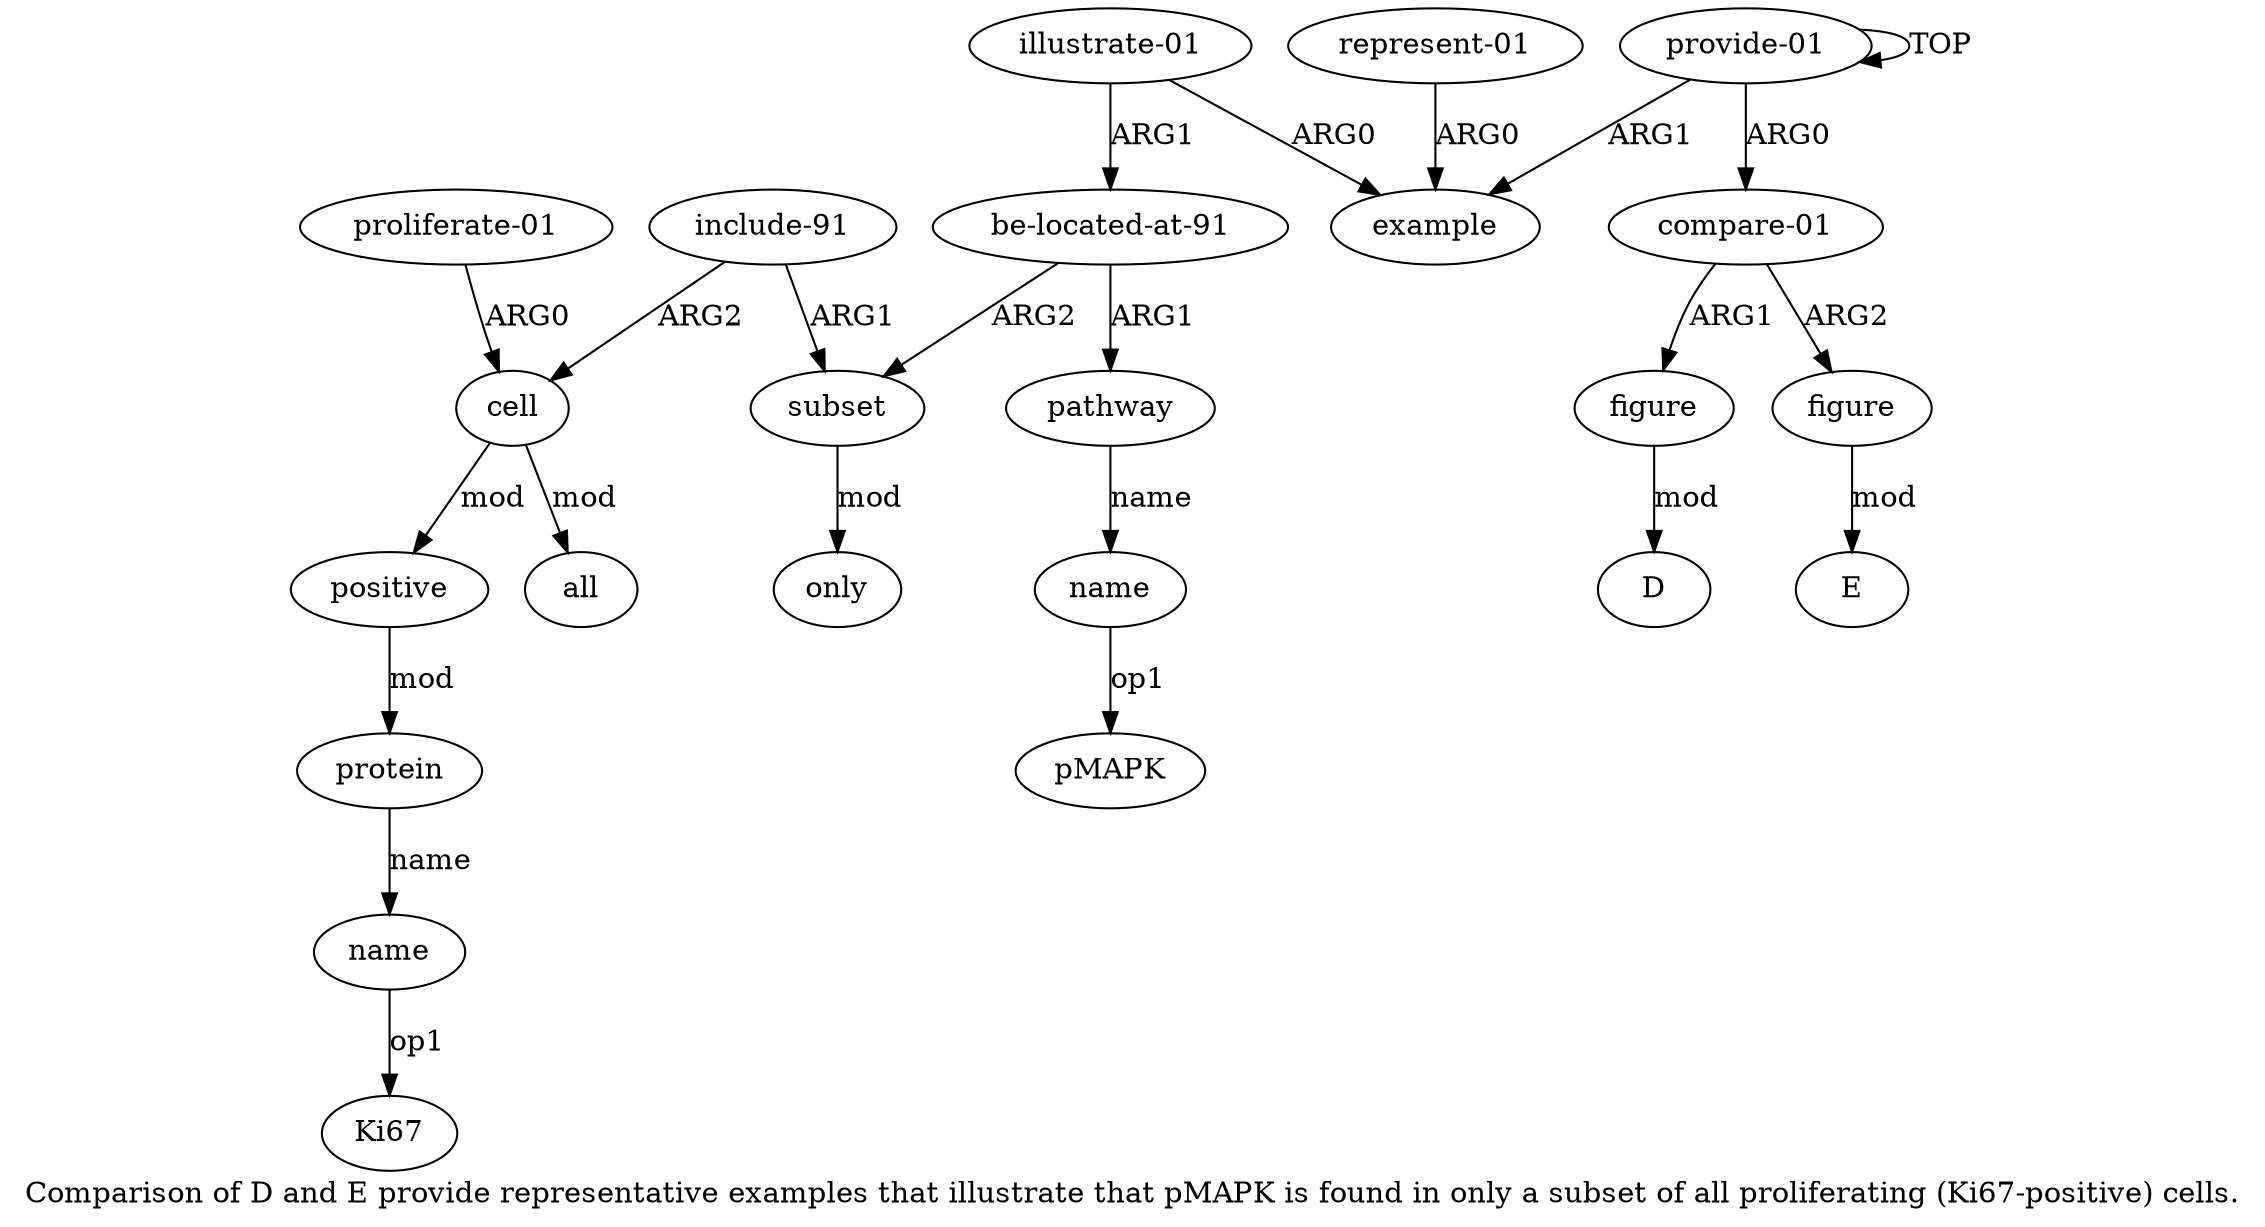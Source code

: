 digraph  {
	graph [label="Comparison of D and E provide representative examples that illustrate that pMAPK is found in only a subset of all proliferating (\
Ki67-positive) cells."];
	node [label="\N"];
	"a17 Ki67"	 [color=black,
		gold_ind=-1,
		gold_label=Ki67,
		label=Ki67,
		test_ind=-1,
		test_label=Ki67];
	"a3 E"	 [color=black,
		gold_ind=-1,
		gold_label=E,
		label=E,
		test_ind=-1,
		test_label=E];
	"a2 D"	 [color=black,
		gold_ind=-1,
		gold_label=D,
		label=D,
		test_ind=-1,
		test_label=D];
	a15	 [color=black,
		gold_ind=15,
		gold_label=positive,
		label=positive,
		test_ind=15,
		test_label=positive];
	a16	 [color=black,
		gold_ind=16,
		gold_label=protein,
		label=protein,
		test_ind=16,
		test_label=protein];
	a15 -> a16 [key=0,
	color=black,
	gold_label=mod,
	label=mod,
	test_label=mod];
a14 [color=black,
	gold_ind=14,
	gold_label="proliferate-01",
	label="proliferate-01",
	test_ind=14,
	test_label="proliferate-01"];
a13 [color=black,
	gold_ind=13,
	gold_label=cell,
	label=cell,
	test_ind=13,
	test_label=cell];
a14 -> a13 [key=0,
color=black,
gold_label=ARG0,
label=ARG0,
test_label=ARG0];
a17 [color=black,
gold_ind=17,
gold_label=name,
label=name,
test_ind=17,
test_label=name];
a17 -> "a17 Ki67" [key=0,
color=black,
gold_label=op1,
label=op1,
test_label=op1];
a16 -> a17 [key=0,
color=black,
gold_label=name,
label=name,
test_label=name];
a11 [color=black,
gold_ind=11,
gold_label=only,
label=only,
test_ind=11,
test_label=only];
a10 [color=black,
gold_ind=10,
gold_label=subset,
label=subset,
test_ind=10,
test_label=subset];
a10 -> a11 [key=0,
color=black,
gold_label=mod,
label=mod,
test_label=mod];
a13 -> a15 [key=0,
color=black,
gold_label=mod,
label=mod,
test_label=mod];
a18 [color=black,
gold_ind=18,
gold_label=all,
label=all,
test_ind=18,
test_label=all];
a13 -> a18 [key=0,
color=black,
gold_label=mod,
label=mod,
test_label=mod];
a12 [color=black,
gold_ind=12,
gold_label="include-91",
label="include-91",
test_ind=12,
test_label="include-91"];
a12 -> a10 [key=0,
color=black,
gold_label=ARG1,
label=ARG1,
test_label=ARG1];
a12 -> a13 [key=0,
color=black,
gold_label=ARG2,
label=ARG2,
test_label=ARG2];
a1 [color=black,
gold_ind=1,
gold_label="compare-01",
label="compare-01",
test_ind=1,
test_label="compare-01"];
a3 [color=black,
gold_ind=3,
gold_label=figure,
label=figure,
test_ind=3,
test_label=figure];
a1 -> a3 [key=0,
color=black,
gold_label=ARG2,
label=ARG2,
test_label=ARG2];
a2 [color=black,
gold_ind=2,
gold_label=figure,
label=figure,
test_ind=2,
test_label=figure];
a1 -> a2 [key=0,
color=black,
gold_label=ARG1,
label=ARG1,
test_label=ARG1];
a0 [color=black,
gold_ind=0,
gold_label="provide-01",
label="provide-01",
test_ind=0,
test_label="provide-01"];
a0 -> a1 [key=0,
color=black,
gold_label=ARG0,
label=ARG0,
test_label=ARG0];
a0 -> a0 [key=0,
color=black,
gold_label=TOP,
label=TOP,
test_label=TOP];
a4 [color=black,
gold_ind=4,
gold_label=example,
label=example,
test_ind=4,
test_label=example];
a0 -> a4 [key=0,
color=black,
gold_label=ARG1,
label=ARG1,
test_label=ARG1];
a3 -> "a3 E" [key=0,
color=black,
gold_label=mod,
label=mod,
test_label=mod];
a2 -> "a2 D" [key=0,
color=black,
gold_label=mod,
label=mod,
test_label=mod];
a5 [color=black,
gold_ind=5,
gold_label="represent-01",
label="represent-01",
test_ind=5,
test_label="represent-01"];
a5 -> a4 [key=0,
color=black,
gold_label=ARG0,
label=ARG0,
test_label=ARG0];
a7 [color=black,
gold_ind=7,
gold_label="be-located-at-91",
label="be-located-at-91",
test_ind=7,
test_label="be-located-at-91"];
a7 -> a10 [key=0,
color=black,
gold_label=ARG2,
label=ARG2,
test_label=ARG2];
a8 [color=black,
gold_ind=8,
gold_label=pathway,
label=pathway,
test_ind=8,
test_label=pathway];
a7 -> a8 [key=0,
color=black,
gold_label=ARG1,
label=ARG1,
test_label=ARG1];
a6 [color=black,
gold_ind=6,
gold_label="illustrate-01",
label="illustrate-01",
test_ind=6,
test_label="illustrate-01"];
a6 -> a4 [key=0,
color=black,
gold_label=ARG0,
label=ARG0,
test_label=ARG0];
a6 -> a7 [key=0,
color=black,
gold_label=ARG1,
label=ARG1,
test_label=ARG1];
a9 [color=black,
gold_ind=9,
gold_label=name,
label=name,
test_ind=9,
test_label=name];
"a9 pMAPK" [color=black,
gold_ind=-1,
gold_label=pMAPK,
label=pMAPK,
test_ind=-1,
test_label=pMAPK];
a9 -> "a9 pMAPK" [key=0,
color=black,
gold_label=op1,
label=op1,
test_label=op1];
a8 -> a9 [key=0,
color=black,
gold_label=name,
label=name,
test_label=name];
}
